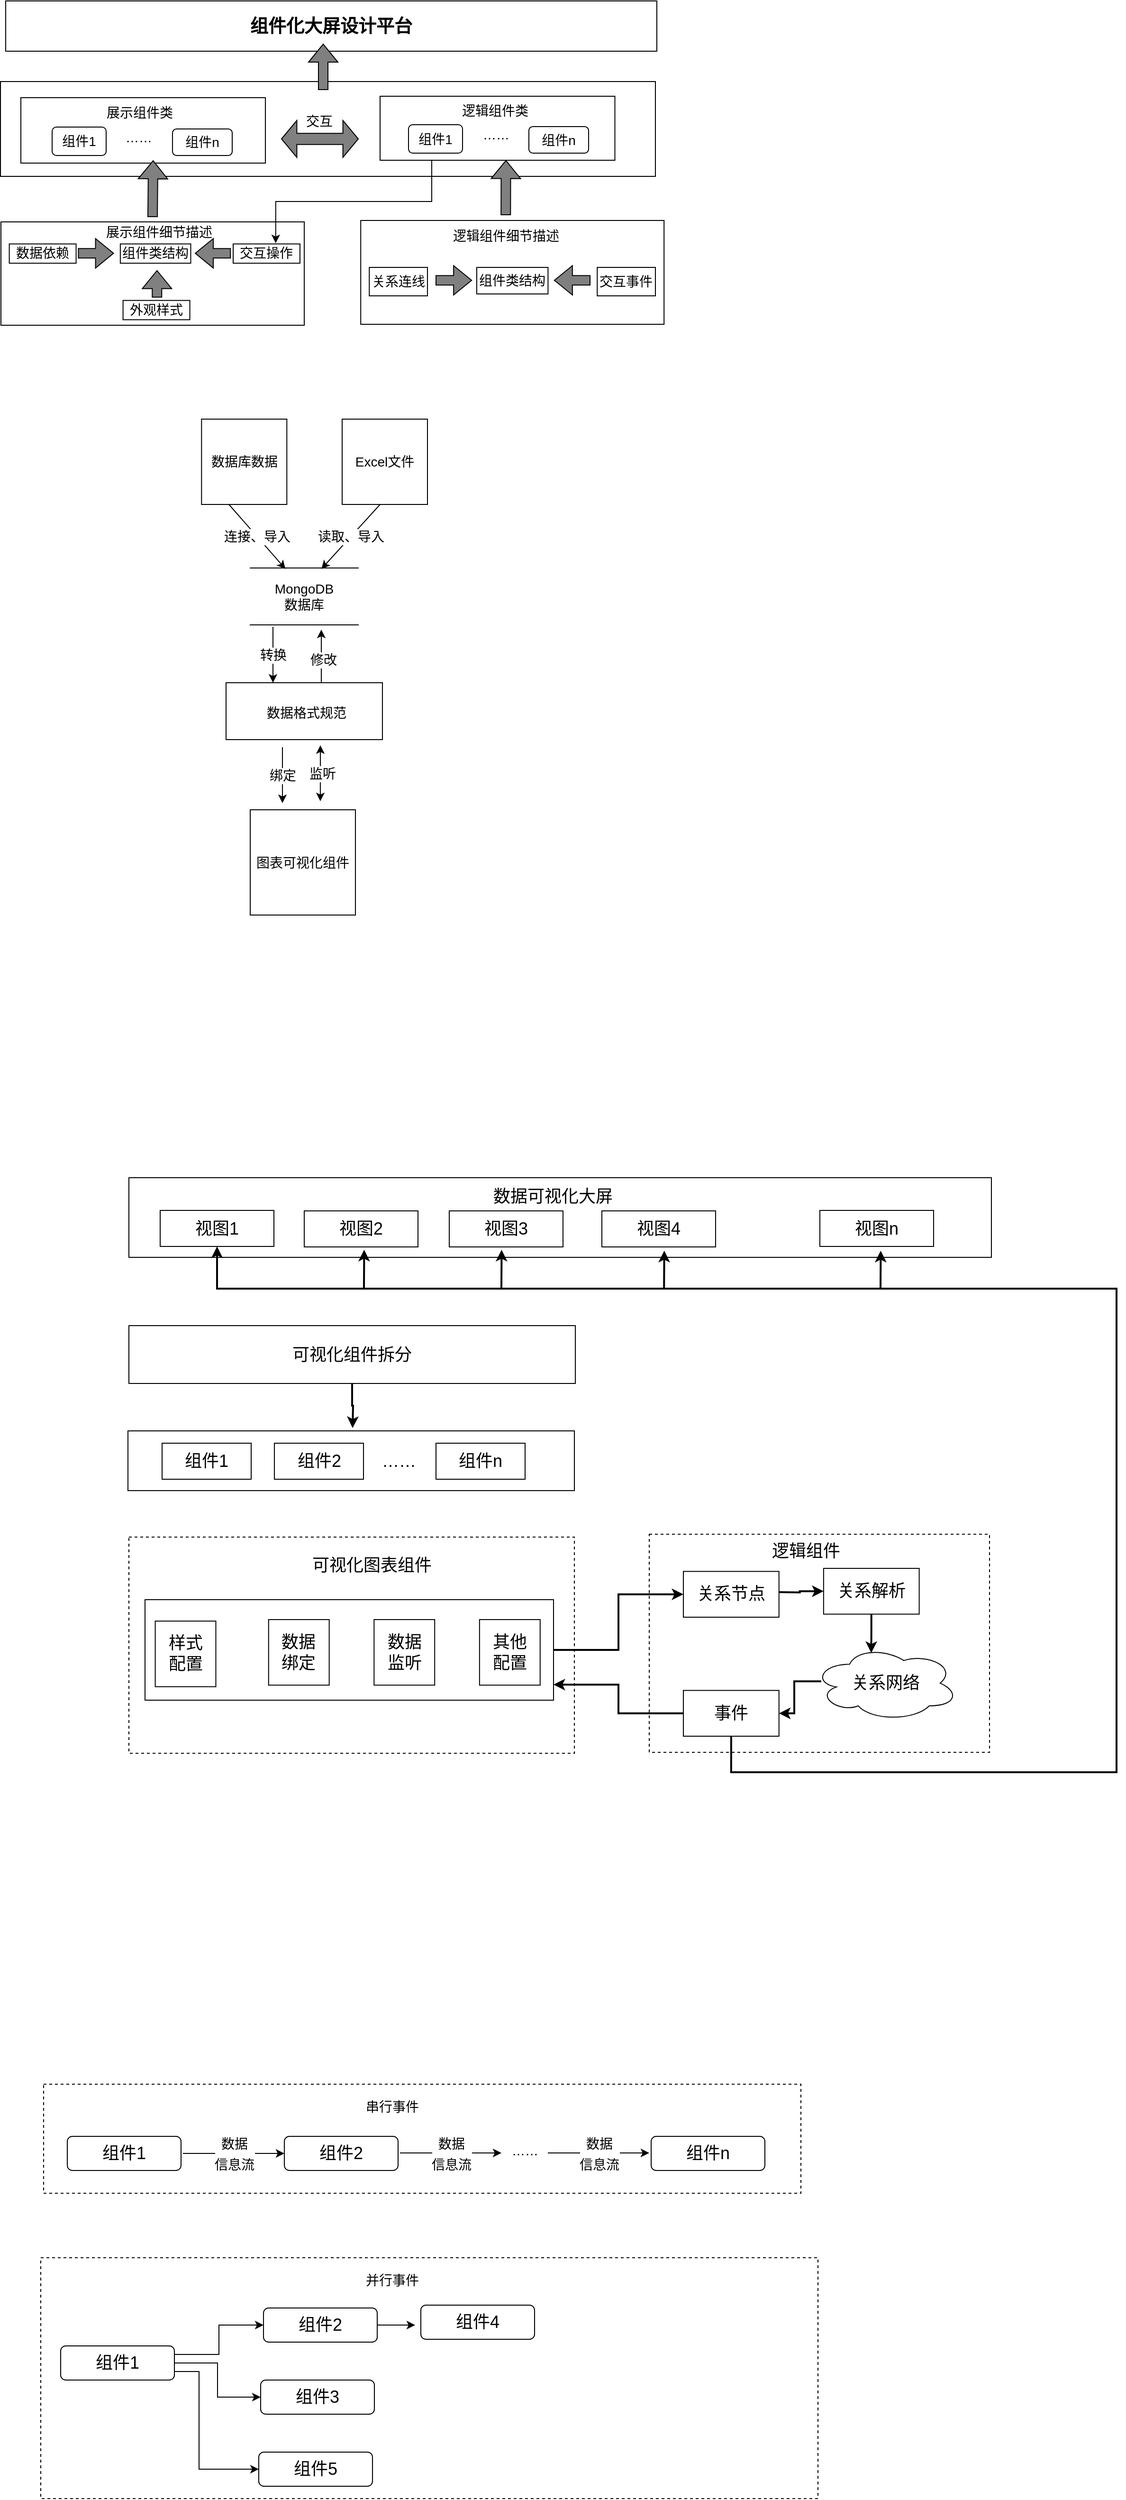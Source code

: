 <mxfile version="20.5.1" type="github">
  <diagram id="582y9QvesD82Uv6ePpaU" name="第 1 页">
    <mxGraphModel dx="1455" dy="945" grid="0" gridSize="10" guides="1" tooltips="1" connect="1" arrows="1" fold="1" page="0" pageScale="1" pageWidth="827" pageHeight="1169" math="0" shadow="0">
      <root>
        <mxCell id="0" />
        <mxCell id="1" parent="0" />
        <mxCell id="-D918swgOjqRrHATFK2N-1" value="&lt;h4&gt;&lt;font style=&quot;font-size: 19px;&quot;&gt;组件化大屏设计平台&lt;/font&gt;&lt;/h4&gt;" style="rounded=0;whiteSpace=wrap;html=1;" parent="1" vertex="1">
          <mxGeometry x="65" y="52" width="687" height="53" as="geometry" />
        </mxCell>
        <mxCell id="-D918swgOjqRrHATFK2N-28" value="" style="rounded=0;whiteSpace=wrap;html=1;fontFamily=Helvetica;fontSize=14;" parent="1" vertex="1">
          <mxGeometry x="59.5" y="137" width="691" height="100" as="geometry" />
        </mxCell>
        <mxCell id="-D918swgOjqRrHATFK2N-29" value="" style="rounded=0;whiteSpace=wrap;html=1;fontFamily=Helvetica;fontSize=14;" parent="1" vertex="1">
          <mxGeometry x="81" y="154" width="258" height="69" as="geometry" />
        </mxCell>
        <mxCell id="-D918swgOjqRrHATFK2N-33" value="组件1" style="rounded=1;whiteSpace=wrap;html=1;fontFamily=Helvetica;fontSize=14;" parent="1" vertex="1">
          <mxGeometry x="114" y="185" width="57" height="30" as="geometry" />
        </mxCell>
        <mxCell id="-D918swgOjqRrHATFK2N-34" value="组件n" style="rounded=1;whiteSpace=wrap;html=1;fontFamily=Helvetica;fontSize=14;" parent="1" vertex="1">
          <mxGeometry x="241" y="187" width="63" height="28" as="geometry" />
        </mxCell>
        <mxCell id="-D918swgOjqRrHATFK2N-35" value="……" style="text;html=1;strokeColor=none;fillColor=none;align=center;verticalAlign=middle;whiteSpace=wrap;rounded=0;fontFamily=Helvetica;fontSize=14;" parent="1" vertex="1">
          <mxGeometry x="171" y="179" width="69" height="33" as="geometry" />
        </mxCell>
        <mxCell id="-D918swgOjqRrHATFK2N-37" value="展示组件类" style="text;html=1;strokeColor=none;fillColor=none;align=center;verticalAlign=middle;whiteSpace=wrap;rounded=0;fontFamily=Helvetica;fontSize=14;" parent="1" vertex="1">
          <mxGeometry x="154" y="154.5" width="105" height="30.5" as="geometry" />
        </mxCell>
        <mxCell id="OK6cJxH25SSulwuUvQpc-1" value="" style="rounded=0;whiteSpace=wrap;html=1;fontFamily=Helvetica;fontSize=14;" vertex="1" parent="1">
          <mxGeometry x="460" y="152.5" width="247.75" height="67.5" as="geometry" />
        </mxCell>
        <mxCell id="OK6cJxH25SSulwuUvQpc-2" value="组件1" style="rounded=1;whiteSpace=wrap;html=1;fontFamily=Helvetica;fontSize=14;" vertex="1" parent="1">
          <mxGeometry x="490" y="182.5" width="57" height="30" as="geometry" />
        </mxCell>
        <mxCell id="OK6cJxH25SSulwuUvQpc-3" value="组件n" style="rounded=1;whiteSpace=wrap;html=1;fontFamily=Helvetica;fontSize=14;" vertex="1" parent="1">
          <mxGeometry x="617" y="184.5" width="63" height="28" as="geometry" />
        </mxCell>
        <mxCell id="OK6cJxH25SSulwuUvQpc-4" value="……" style="text;html=1;strokeColor=none;fillColor=none;align=center;verticalAlign=middle;whiteSpace=wrap;rounded=0;fontFamily=Helvetica;fontSize=14;" vertex="1" parent="1">
          <mxGeometry x="546.5" y="177.5" width="70.5" height="31.5" as="geometry" />
        </mxCell>
        <mxCell id="OK6cJxH25SSulwuUvQpc-5" value="逻辑组件类" style="text;html=1;strokeColor=none;fillColor=none;align=center;verticalAlign=middle;whiteSpace=wrap;rounded=0;fontFamily=Helvetica;fontSize=14;" vertex="1" parent="1">
          <mxGeometry x="529.25" y="152.5" width="105" height="30.5" as="geometry" />
        </mxCell>
        <mxCell id="OK6cJxH25SSulwuUvQpc-6" value="" style="shape=flexArrow;endArrow=classic;html=1;rounded=0;fillColor=#808080;" edge="1" parent="1">
          <mxGeometry width="50" height="50" relative="1" as="geometry">
            <mxPoint x="400" y="146" as="sourcePoint" />
            <mxPoint x="400" y="97" as="targetPoint" />
          </mxGeometry>
        </mxCell>
        <mxCell id="OK6cJxH25SSulwuUvQpc-25" value="" style="group" vertex="1" connectable="0" parent="1">
          <mxGeometry x="60" y="285" width="320" height="109" as="geometry" />
        </mxCell>
        <mxCell id="OK6cJxH25SSulwuUvQpc-12" value="" style="rounded=0;whiteSpace=wrap;html=1;fontSize=14;fillColor=#FFFFFF;" vertex="1" parent="OK6cJxH25SSulwuUvQpc-25">
          <mxGeometry width="320" height="109" as="geometry" />
        </mxCell>
        <mxCell id="OK6cJxH25SSulwuUvQpc-14" value="展示组件细节描述" style="text;html=1;strokeColor=none;fillColor=none;align=center;verticalAlign=middle;whiteSpace=wrap;rounded=0;fontSize=14;" vertex="1" parent="OK6cJxH25SSulwuUvQpc-25">
          <mxGeometry x="103.486" width="127.625" height="21.8" as="geometry" />
        </mxCell>
        <mxCell id="OK6cJxH25SSulwuUvQpc-15" value="组件类结构" style="rounded=0;whiteSpace=wrap;html=1;fontSize=14;fillColor=#FFFFFF;" vertex="1" parent="OK6cJxH25SSulwuUvQpc-25">
          <mxGeometry x="125.952" y="23.253" width="74.286" height="20.347" as="geometry" />
        </mxCell>
        <mxCell id="OK6cJxH25SSulwuUvQpc-16" value="数据依赖" style="rounded=0;whiteSpace=wrap;html=1;fontSize=14;fillColor=#FFFFFF;" vertex="1" parent="OK6cJxH25SSulwuUvQpc-25">
          <mxGeometry x="8.81" y="23.253" width="70.476" height="20.347" as="geometry" />
        </mxCell>
        <mxCell id="OK6cJxH25SSulwuUvQpc-17" value="交互操作" style="rounded=0;whiteSpace=wrap;html=1;fontSize=14;fillColor=#FFFFFF;" vertex="1" parent="OK6cJxH25SSulwuUvQpc-25">
          <mxGeometry x="245" y="23.253" width="70.476" height="20.347" as="geometry" />
        </mxCell>
        <mxCell id="OK6cJxH25SSulwuUvQpc-18" value="" style="shape=flexArrow;endArrow=classic;html=1;rounded=0;fontSize=14;fillColor=#808080;" edge="1" parent="OK6cJxH25SSulwuUvQpc-25">
          <mxGeometry width="50" height="50" relative="1" as="geometry">
            <mxPoint x="242.619" y="33.151" as="sourcePoint" />
            <mxPoint x="204.524" y="33.151" as="targetPoint" />
          </mxGeometry>
        </mxCell>
        <mxCell id="OK6cJxH25SSulwuUvQpc-19" value="" style="shape=flexArrow;endArrow=classic;html=1;rounded=0;fontSize=14;fillColor=#808080;" edge="1" parent="OK6cJxH25SSulwuUvQpc-25">
          <mxGeometry width="50" height="50" relative="1" as="geometry">
            <mxPoint x="81.19" y="33.151" as="sourcePoint" />
            <mxPoint x="119.286" y="33.151" as="targetPoint" />
          </mxGeometry>
        </mxCell>
        <mxCell id="OK6cJxH25SSulwuUvQpc-23" value="外观样式" style="rounded=0;whiteSpace=wrap;html=1;fontSize=14;fillColor=#FFFFFF;" vertex="1" parent="OK6cJxH25SSulwuUvQpc-25">
          <mxGeometry x="128.81" y="82.84" width="70.476" height="20.347" as="geometry" />
        </mxCell>
        <mxCell id="OK6cJxH25SSulwuUvQpc-24" value="" style="shape=flexArrow;endArrow=classic;html=1;rounded=0;fontSize=14;fillColor=#808080;" edge="1" parent="OK6cJxH25SSulwuUvQpc-25">
          <mxGeometry width="50" height="50" relative="1" as="geometry">
            <mxPoint x="164.638" y="79.933" as="sourcePoint" />
            <mxPoint x="164.638" y="50.867" as="targetPoint" />
          </mxGeometry>
        </mxCell>
        <mxCell id="OK6cJxH25SSulwuUvQpc-26" value="" style="rounded=0;whiteSpace=wrap;html=1;fontSize=14;fillColor=#FFFFFF;" vertex="1" parent="1">
          <mxGeometry x="439.6" y="283.5" width="320" height="109.5" as="geometry" />
        </mxCell>
        <mxCell id="OK6cJxH25SSulwuUvQpc-27" value="逻辑组件细节描述" style="text;html=1;strokeColor=none;fillColor=none;align=center;verticalAlign=middle;whiteSpace=wrap;rounded=0;fontSize=14;" vertex="1" parent="1">
          <mxGeometry x="533" y="285" width="120" height="29" as="geometry" />
        </mxCell>
        <mxCell id="OK6cJxH25SSulwuUvQpc-29" value="组件类结构" style="rounded=0;whiteSpace=wrap;html=1;fontSize=14;fillColor=#FFFFFF;" vertex="1" parent="1">
          <mxGeometry x="561.997" y="333" width="75.214" height="28" as="geometry" />
        </mxCell>
        <mxCell id="OK6cJxH25SSulwuUvQpc-28" value="" style="shape=flexArrow;endArrow=classic;html=1;rounded=0;fontSize=14;fillColor=#808080;entryX=0.541;entryY=0.957;entryDx=0;entryDy=0;entryPerimeter=0;" edge="1" parent="1" target="-D918swgOjqRrHATFK2N-29">
          <mxGeometry width="50" height="50" relative="1" as="geometry">
            <mxPoint x="220" y="280" as="sourcePoint" />
            <mxPoint x="220" y="240" as="targetPoint" />
          </mxGeometry>
        </mxCell>
        <mxCell id="OK6cJxH25SSulwuUvQpc-30" value="关系连线" style="rounded=0;whiteSpace=wrap;html=1;fontSize=14;fillColor=#FFFFFF;" vertex="1" parent="1">
          <mxGeometry x="448.64" y="333" width="61.36" height="30" as="geometry" />
        </mxCell>
        <mxCell id="OK6cJxH25SSulwuUvQpc-32" value="" style="shape=flexArrow;endArrow=classic;html=1;rounded=0;fontSize=14;fillColor=#808080;" edge="1" parent="1">
          <mxGeometry width="50" height="50" relative="1" as="geometry">
            <mxPoint x="518.495" y="346.62" as="sourcePoint" />
            <mxPoint x="557.067" y="346.62" as="targetPoint" />
          </mxGeometry>
        </mxCell>
        <mxCell id="OK6cJxH25SSulwuUvQpc-33" value="" style="group" vertex="1" connectable="0" parent="1">
          <mxGeometry x="356" y="164" width="81" height="53" as="geometry" />
        </mxCell>
        <mxCell id="OK6cJxH25SSulwuUvQpc-7" value="" style="shape=doubleArrow;whiteSpace=wrap;html=1;fillColor=#808080;" vertex="1" parent="OK6cJxH25SSulwuUvQpc-33">
          <mxGeometry y="14" width="81" height="39" as="geometry" />
        </mxCell>
        <mxCell id="OK6cJxH25SSulwuUvQpc-8" value="&lt;font style=&quot;font-size: 14px;&quot;&gt;交互&lt;/font&gt;" style="text;html=1;strokeColor=none;fillColor=none;align=center;verticalAlign=middle;whiteSpace=wrap;rounded=0;" vertex="1" parent="OK6cJxH25SSulwuUvQpc-33">
          <mxGeometry x="10" width="60" height="30" as="geometry" />
        </mxCell>
        <mxCell id="OK6cJxH25SSulwuUvQpc-34" value="" style="shape=flexArrow;endArrow=classic;html=1;rounded=0;fontSize=14;fillColor=#808080;entryX=0.536;entryY=0.997;entryDx=0;entryDy=0;entryPerimeter=0;" edge="1" parent="1" target="OK6cJxH25SSulwuUvQpc-1">
          <mxGeometry width="50" height="50" relative="1" as="geometry">
            <mxPoint x="592.62" y="278.0" as="sourcePoint" />
            <mxPoint x="592.62" y="238.0" as="targetPoint" />
          </mxGeometry>
        </mxCell>
        <mxCell id="OK6cJxH25SSulwuUvQpc-35" value="交互事件" style="rounded=0;whiteSpace=wrap;html=1;fontSize=14;fillColor=#FFFFFF;" vertex="1" parent="1">
          <mxGeometry x="689.14" y="333" width="61.36" height="30" as="geometry" />
        </mxCell>
        <mxCell id="OK6cJxH25SSulwuUvQpc-37" value="" style="shape=flexArrow;endArrow=classic;html=1;rounded=0;fontSize=14;fillColor=#808080;" edge="1" parent="1">
          <mxGeometry width="50" height="50" relative="1" as="geometry">
            <mxPoint x="682.002" y="346.62" as="sourcePoint" />
            <mxPoint x="643.43" y="346.62" as="targetPoint" />
          </mxGeometry>
        </mxCell>
        <mxCell id="OK6cJxH25SSulwuUvQpc-41" value="" style="edgeStyle=elbowEdgeStyle;elbow=vertical;endArrow=classic;html=1;rounded=0;fontSize=14;fillColor=#808080;exitX=0.22;exitY=0.985;exitDx=0;exitDy=0;exitPerimeter=0;entryX=0.637;entryY=-0.039;entryDx=0;entryDy=0;entryPerimeter=0;" edge="1" parent="1" target="OK6cJxH25SSulwuUvQpc-17">
          <mxGeometry width="50" height="50" relative="1" as="geometry">
            <mxPoint x="514.505" y="219.988" as="sourcePoint" />
            <mxPoint x="350" y="301" as="targetPoint" />
          </mxGeometry>
        </mxCell>
        <mxCell id="OK6cJxH25SSulwuUvQpc-43" value="Excel文件" style="whiteSpace=wrap;html=1;aspect=fixed;fontSize=14;fillColor=#FFFFFF;" vertex="1" parent="1">
          <mxGeometry x="420" y="493" width="90" height="90" as="geometry" />
        </mxCell>
        <mxCell id="OK6cJxH25SSulwuUvQpc-44" value="数据库数据" style="whiteSpace=wrap;html=1;aspect=fixed;fontSize=14;fillColor=#FFFFFF;" vertex="1" parent="1">
          <mxGeometry x="271.64" y="493" width="90" height="90" as="geometry" />
        </mxCell>
        <mxCell id="OK6cJxH25SSulwuUvQpc-45" value="" style="endArrow=classic;html=1;rounded=0;fontSize=14;fillColor=#808080;entryX=0.016;entryY=0.341;entryDx=0;entryDy=0;entryPerimeter=0;" edge="1" parent="1" target="OK6cJxH25SSulwuUvQpc-51">
          <mxGeometry relative="1" as="geometry">
            <mxPoint x="460" y="583" as="sourcePoint" />
            <mxPoint x="581" y="649" as="targetPoint" />
          </mxGeometry>
        </mxCell>
        <mxCell id="OK6cJxH25SSulwuUvQpc-46" value="读取、导入" style="edgeLabel;resizable=0;html=1;align=center;verticalAlign=middle;fontSize=14;fillColor=#FFFFFF;" connectable="0" vertex="1" parent="OK6cJxH25SSulwuUvQpc-45">
          <mxGeometry relative="1" as="geometry" />
        </mxCell>
        <mxCell id="OK6cJxH25SSulwuUvQpc-51" value="" style="shape=partialRectangle;whiteSpace=wrap;html=1;top=0;bottom=0;fillColor=none;fontSize=14;rotation=90;" vertex="1" parent="1">
          <mxGeometry x="350" y="623" width="60" height="114" as="geometry" />
        </mxCell>
        <mxCell id="OK6cJxH25SSulwuUvQpc-49" value="" style="endArrow=classic;html=1;rounded=0;fontSize=14;fillColor=#808080;entryX=0.016;entryY=0.674;entryDx=0;entryDy=0;entryPerimeter=0;" edge="1" parent="1" target="OK6cJxH25SSulwuUvQpc-51">
          <mxGeometry relative="1" as="geometry">
            <mxPoint x="300.5" y="583" as="sourcePoint" />
            <mxPoint x="409.5" y="649" as="targetPoint" />
          </mxGeometry>
        </mxCell>
        <mxCell id="OK6cJxH25SSulwuUvQpc-50" value="连接、导入" style="edgeLabel;resizable=0;html=1;align=center;verticalAlign=middle;fontSize=14;fillColor=#FFFFFF;" connectable="0" vertex="1" parent="OK6cJxH25SSulwuUvQpc-49">
          <mxGeometry relative="1" as="geometry" />
        </mxCell>
        <mxCell id="OK6cJxH25SSulwuUvQpc-48" value="MongoDB数据库" style="text;html=1;strokeColor=none;fillColor=none;align=center;verticalAlign=middle;whiteSpace=wrap;rounded=0;fontSize=14;" vertex="1" parent="1">
          <mxGeometry x="348" y="664.5" width="64" height="31" as="geometry" />
        </mxCell>
        <mxCell id="OK6cJxH25SSulwuUvQpc-55" value="" style="verticalLabelPosition=bottom;verticalAlign=top;html=1;shape=mxgraph.basic.rect;fillColor2=none;strokeWidth=1;size=20;indent=5;fontSize=14;fillColor=#FFFFFF;" vertex="1" parent="1">
          <mxGeometry x="297.5" y="771" width="165" height="60" as="geometry" />
        </mxCell>
        <mxCell id="OK6cJxH25SSulwuUvQpc-56" value="数据格式规范" style="text;html=1;strokeColor=none;fillColor=none;align=center;verticalAlign=middle;whiteSpace=wrap;rounded=0;fontSize=14;" vertex="1" parent="1">
          <mxGeometry x="333" y="788" width="99" height="30" as="geometry" />
        </mxCell>
        <mxCell id="OK6cJxH25SSulwuUvQpc-57" value="" style="endArrow=classic;html=1;rounded=0;fontSize=14;fillColor=#808080;" edge="1" parent="1">
          <mxGeometry relative="1" as="geometry">
            <mxPoint x="347" y="712" as="sourcePoint" />
            <mxPoint x="347" y="771" as="targetPoint" />
          </mxGeometry>
        </mxCell>
        <mxCell id="OK6cJxH25SSulwuUvQpc-58" value="转换" style="edgeLabel;resizable=0;html=1;align=center;verticalAlign=middle;fontSize=14;fillColor=#FFFFFF;" connectable="0" vertex="1" parent="OK6cJxH25SSulwuUvQpc-57">
          <mxGeometry relative="1" as="geometry" />
        </mxCell>
        <mxCell id="OK6cJxH25SSulwuUvQpc-59" value="" style="endArrow=classic;html=1;rounded=0;fontSize=14;fillColor=#808080;" edge="1" parent="1">
          <mxGeometry relative="1" as="geometry">
            <mxPoint x="398" y="771" as="sourcePoint" />
            <mxPoint x="398" y="715" as="targetPoint" />
          </mxGeometry>
        </mxCell>
        <mxCell id="OK6cJxH25SSulwuUvQpc-60" value="修改" style="edgeLabel;resizable=0;html=1;align=center;verticalAlign=middle;fontSize=14;fillColor=#FFFFFF;" connectable="0" vertex="1" parent="OK6cJxH25SSulwuUvQpc-59">
          <mxGeometry relative="1" as="geometry">
            <mxPoint x="2" y="4" as="offset" />
          </mxGeometry>
        </mxCell>
        <mxCell id="OK6cJxH25SSulwuUvQpc-62" value="" style="endArrow=classic;html=1;rounded=0;fontSize=14;fillColor=#808080;" edge="1" parent="1">
          <mxGeometry relative="1" as="geometry">
            <mxPoint x="357" y="839" as="sourcePoint" />
            <mxPoint x="357" y="898" as="targetPoint" />
          </mxGeometry>
        </mxCell>
        <mxCell id="OK6cJxH25SSulwuUvQpc-63" value="绑定" style="edgeLabel;resizable=0;html=1;align=center;verticalAlign=middle;fontSize=14;fillColor=#FFFFFF;" connectable="0" vertex="1" parent="OK6cJxH25SSulwuUvQpc-62">
          <mxGeometry relative="1" as="geometry" />
        </mxCell>
        <mxCell id="OK6cJxH25SSulwuUvQpc-66" value="" style="endArrow=classic;startArrow=classic;html=1;rounded=0;fontSize=14;fillColor=#808080;" edge="1" parent="1">
          <mxGeometry width="50" height="50" relative="1" as="geometry">
            <mxPoint x="396.97" y="896" as="sourcePoint" />
            <mxPoint x="397" y="837" as="targetPoint" />
          </mxGeometry>
        </mxCell>
        <mxCell id="OK6cJxH25SSulwuUvQpc-68" value="监听" style="edgeLabel;html=1;align=center;verticalAlign=middle;resizable=0;points=[];fontSize=14;" vertex="1" connectable="0" parent="OK6cJxH25SSulwuUvQpc-66">
          <mxGeometry x="0.21" y="-3" relative="1" as="geometry">
            <mxPoint x="-1" y="6" as="offset" />
          </mxGeometry>
        </mxCell>
        <mxCell id="OK6cJxH25SSulwuUvQpc-69" value="图表可视化组件" style="whiteSpace=wrap;html=1;aspect=fixed;fontSize=14;fillColor=#FFFFFF;" vertex="1" parent="1">
          <mxGeometry x="323" y="905" width="111" height="111" as="geometry" />
        </mxCell>
        <mxCell id="OK6cJxH25SSulwuUvQpc-144" value="" style="rounded=0;whiteSpace=wrap;html=1;fontSize=18;fillColor=none;dashed=1;" vertex="1" parent="1">
          <mxGeometry x="744" y="1669" width="359" height="230" as="geometry" />
        </mxCell>
        <mxCell id="OK6cJxH25SSulwuUvQpc-146" value="" style="rounded=0;whiteSpace=wrap;html=1;" vertex="1" parent="1">
          <mxGeometry x="195" y="1293" width="910" height="84" as="geometry" />
        </mxCell>
        <mxCell id="OK6cJxH25SSulwuUvQpc-147" value="&lt;font style=&quot;font-size: 18px;&quot;&gt;数据可视化大屏&lt;/font&gt;" style="text;html=1;strokeColor=none;fillColor=none;align=center;verticalAlign=middle;whiteSpace=wrap;rounded=0;" vertex="1" parent="1">
          <mxGeometry x="520" y="1298" width="245" height="30" as="geometry" />
        </mxCell>
        <mxCell id="OK6cJxH25SSulwuUvQpc-148" style="edgeStyle=orthogonalEdgeStyle;rounded=0;orthogonalLoop=1;jettySize=auto;html=1;entryX=0;entryY=0.5;entryDx=0;entryDy=0;fontSize=18;strokeWidth=2;" edge="1" parent="1" source="OK6cJxH25SSulwuUvQpc-149" target="OK6cJxH25SSulwuUvQpc-160">
          <mxGeometry relative="1" as="geometry">
            <mxPoint x="826" y="1751" as="targetPoint" />
          </mxGeometry>
        </mxCell>
        <mxCell id="OK6cJxH25SSulwuUvQpc-167" style="edgeStyle=orthogonalEdgeStyle;rounded=0;orthogonalLoop=1;jettySize=auto;html=1;exitX=0;exitY=0.5;exitDx=0;exitDy=0;entryX=1;entryY=0.845;entryDx=0;entryDy=0;entryPerimeter=0;fontSize=18;strokeWidth=2;" edge="1" parent="1" source="OK6cJxH25SSulwuUvQpc-168" target="OK6cJxH25SSulwuUvQpc-149">
          <mxGeometry relative="1" as="geometry" />
        </mxCell>
        <mxCell id="OK6cJxH25SSulwuUvQpc-170" value="逻辑组件" style="text;html=1;strokeColor=none;fillColor=none;align=center;verticalAlign=middle;whiteSpace=wrap;rounded=0;dashed=1;fontSize=18;" vertex="1" parent="1">
          <mxGeometry x="859" y="1672" width="101" height="29" as="geometry" />
        </mxCell>
        <mxCell id="OK6cJxH25SSulwuUvQpc-172" value="&lt;font style=&quot;font-size: 18px;&quot;&gt;视图1&lt;/font&gt;" style="rounded=0;whiteSpace=wrap;html=1;" vertex="1" parent="1">
          <mxGeometry x="228" y="1327.5" width="120" height="38" as="geometry" />
        </mxCell>
        <mxCell id="OK6cJxH25SSulwuUvQpc-238" value="" style="edgeStyle=orthogonalEdgeStyle;rounded=0;orthogonalLoop=1;jettySize=auto;html=1;fontSize=18;fillColor=#808080;strokeWidth=2;" edge="1" parent="1" source="OK6cJxH25SSulwuUvQpc-185">
          <mxGeometry relative="1" as="geometry">
            <mxPoint x="431" y="1557" as="targetPoint" />
          </mxGeometry>
        </mxCell>
        <mxCell id="OK6cJxH25SSulwuUvQpc-185" value="可视化组件拆分" style="rounded=0;whiteSpace=wrap;html=1;fontSize=18;" vertex="1" parent="1">
          <mxGeometry x="195" y="1449" width="471" height="61" as="geometry" />
        </mxCell>
        <mxCell id="OK6cJxH25SSulwuUvQpc-187" style="edgeStyle=orthogonalEdgeStyle;rounded=0;orthogonalLoop=1;jettySize=auto;html=1;exitX=0.5;exitY=1;exitDx=0;exitDy=0;fontSize=18;" edge="1" parent="1">
          <mxGeometry relative="1" as="geometry">
            <mxPoint x="492.5" y="1488" as="sourcePoint" />
            <mxPoint x="492.5" y="1488" as="targetPoint" />
          </mxGeometry>
        </mxCell>
        <mxCell id="OK6cJxH25SSulwuUvQpc-188" value="" style="rounded=0;whiteSpace=wrap;html=1;fontSize=18;fillColor=none;dashed=1;" vertex="1" parent="1">
          <mxGeometry x="195" y="1672" width="470" height="228" as="geometry" />
        </mxCell>
        <mxCell id="OK6cJxH25SSulwuUvQpc-191" value="可视化图表组件" style="text;html=1;strokeColor=none;fillColor=none;align=center;verticalAlign=middle;whiteSpace=wrap;rounded=0;dashed=1;fontSize=18;" vertex="1" parent="1">
          <mxGeometry x="369" y="1687" width="165" height="30" as="geometry" />
        </mxCell>
        <mxCell id="OK6cJxH25SSulwuUvQpc-192" value="&lt;font style=&quot;font-size: 18px;&quot;&gt;组件1&lt;/font&gt;" style="rounded=1;whiteSpace=wrap;html=1;" vertex="1" parent="1">
          <mxGeometry x="130" y="2304" width="120" height="36" as="geometry" />
        </mxCell>
        <mxCell id="OK6cJxH25SSulwuUvQpc-193" value="&lt;font style=&quot;font-size: 18px;&quot;&gt;组件2&lt;/font&gt;" style="rounded=1;whiteSpace=wrap;html=1;" vertex="1" parent="1">
          <mxGeometry x="359" y="2304" width="120" height="36" as="geometry" />
        </mxCell>
        <mxCell id="OK6cJxH25SSulwuUvQpc-194" value="&lt;font style=&quot;font-size: 18px;&quot;&gt;组件n&lt;/font&gt;" style="rounded=1;whiteSpace=wrap;html=1;" vertex="1" parent="1">
          <mxGeometry x="746" y="2304" width="120" height="36" as="geometry" />
        </mxCell>
        <mxCell id="OK6cJxH25SSulwuUvQpc-195" value="" style="endArrow=classic;html=1;rounded=0;fontSize=18;entryX=0;entryY=0.5;entryDx=0;entryDy=0;" edge="1" parent="1" target="OK6cJxH25SSulwuUvQpc-193">
          <mxGeometry relative="1" as="geometry">
            <mxPoint x="252" y="2322" as="sourcePoint" />
            <mxPoint x="352" y="2322" as="targetPoint" />
          </mxGeometry>
        </mxCell>
        <mxCell id="OK6cJxH25SSulwuUvQpc-196" value="&lt;font style=&quot;font-size: 14px;&quot;&gt;数据&lt;br&gt;信息流&lt;/font&gt;" style="edgeLabel;resizable=0;html=1;align=center;verticalAlign=middle;fontSize=18;" connectable="0" vertex="1" parent="OK6cJxH25SSulwuUvQpc-195">
          <mxGeometry relative="1" as="geometry" />
        </mxCell>
        <mxCell id="OK6cJxH25SSulwuUvQpc-197" value="" style="endArrow=classic;html=1;rounded=0;fontSize=18;entryX=0;entryY=0.5;entryDx=0;entryDy=0;" edge="1" parent="1">
          <mxGeometry relative="1" as="geometry">
            <mxPoint x="481" y="2321.5" as="sourcePoint" />
            <mxPoint x="588" y="2321.5" as="targetPoint" />
          </mxGeometry>
        </mxCell>
        <mxCell id="OK6cJxH25SSulwuUvQpc-198" value="&lt;font style=&quot;font-size: 14px;&quot;&gt;数据&lt;br&gt;信息流&lt;/font&gt;" style="edgeLabel;resizable=0;html=1;align=center;verticalAlign=middle;fontSize=18;" connectable="0" vertex="1" parent="OK6cJxH25SSulwuUvQpc-197">
          <mxGeometry relative="1" as="geometry" />
        </mxCell>
        <mxCell id="OK6cJxH25SSulwuUvQpc-199" value="" style="endArrow=classic;html=1;rounded=0;fontSize=18;entryX=0;entryY=0.5;entryDx=0;entryDy=0;" edge="1" parent="1">
          <mxGeometry relative="1" as="geometry">
            <mxPoint x="637" y="2321.5" as="sourcePoint" />
            <mxPoint x="744" y="2321.5" as="targetPoint" />
          </mxGeometry>
        </mxCell>
        <mxCell id="OK6cJxH25SSulwuUvQpc-200" value="&lt;font style=&quot;font-size: 14px;&quot;&gt;数据&lt;br&gt;信息流&lt;/font&gt;" style="edgeLabel;resizable=0;html=1;align=center;verticalAlign=middle;fontSize=18;" connectable="0" vertex="1" parent="OK6cJxH25SSulwuUvQpc-199">
          <mxGeometry relative="1" as="geometry" />
        </mxCell>
        <mxCell id="OK6cJxH25SSulwuUvQpc-201" value="……" style="text;html=1;strokeColor=none;fillColor=none;align=center;verticalAlign=middle;whiteSpace=wrap;rounded=0;fontSize=14;" vertex="1" parent="1">
          <mxGeometry x="583" y="2304" width="60" height="30" as="geometry" />
        </mxCell>
        <mxCell id="OK6cJxH25SSulwuUvQpc-202" value="&lt;font style=&quot;font-size: 18px;&quot;&gt;组件1&lt;/font&gt;" style="rounded=1;whiteSpace=wrap;html=1;" vertex="1" parent="1">
          <mxGeometry x="123" y="2525" width="120" height="36" as="geometry" />
        </mxCell>
        <mxCell id="OK6cJxH25SSulwuUvQpc-203" value="" style="rounded=0;whiteSpace=wrap;html=1;fontSize=14;dashed=1;fillColor=none;" vertex="1" parent="1">
          <mxGeometry x="105" y="2249" width="799" height="115" as="geometry" />
        </mxCell>
        <mxCell id="OK6cJxH25SSulwuUvQpc-204" value="串行事件" style="text;html=1;strokeColor=none;fillColor=none;align=center;verticalAlign=middle;whiteSpace=wrap;rounded=0;dashed=1;fontSize=14;" vertex="1" parent="1">
          <mxGeometry x="443" y="2258" width="60" height="30" as="geometry" />
        </mxCell>
        <mxCell id="OK6cJxH25SSulwuUvQpc-205" value="&lt;font style=&quot;font-size: 18px;&quot;&gt;组件3&lt;/font&gt;" style="rounded=1;whiteSpace=wrap;html=1;" vertex="1" parent="1">
          <mxGeometry x="334" y="2561" width="120" height="36" as="geometry" />
        </mxCell>
        <mxCell id="OK6cJxH25SSulwuUvQpc-206" style="edgeStyle=orthogonalEdgeStyle;rounded=0;orthogonalLoop=1;jettySize=auto;html=1;exitX=1;exitY=0.5;exitDx=0;exitDy=0;entryX=0;entryY=0.5;entryDx=0;entryDy=0;fontSize=14;" edge="1" parent="1" source="OK6cJxH25SSulwuUvQpc-202" target="OK6cJxH25SSulwuUvQpc-205">
          <mxGeometry relative="1" as="geometry" />
        </mxCell>
        <mxCell id="OK6cJxH25SSulwuUvQpc-207" style="edgeStyle=orthogonalEdgeStyle;rounded=0;orthogonalLoop=1;jettySize=auto;html=1;exitX=1;exitY=0.5;exitDx=0;exitDy=0;fontSize=14;" edge="1" parent="1" source="OK6cJxH25SSulwuUvQpc-208">
          <mxGeometry relative="1" as="geometry">
            <mxPoint x="497" y="2503" as="targetPoint" />
          </mxGeometry>
        </mxCell>
        <mxCell id="OK6cJxH25SSulwuUvQpc-208" value="&lt;font style=&quot;font-size: 18px; font-weight: normal;&quot;&gt;组件2&lt;/font&gt;" style="rounded=1;whiteSpace=wrap;html=1;fontStyle=1" vertex="1" parent="1">
          <mxGeometry x="337" y="2485" width="120" height="36" as="geometry" />
        </mxCell>
        <mxCell id="OK6cJxH25SSulwuUvQpc-209" style="edgeStyle=orthogonalEdgeStyle;rounded=0;orthogonalLoop=1;jettySize=auto;html=1;exitX=1;exitY=0.25;exitDx=0;exitDy=0;entryX=0;entryY=0.5;entryDx=0;entryDy=0;fontSize=14;" edge="1" parent="1" source="OK6cJxH25SSulwuUvQpc-202" target="OK6cJxH25SSulwuUvQpc-208">
          <mxGeometry relative="1" as="geometry" />
        </mxCell>
        <mxCell id="OK6cJxH25SSulwuUvQpc-210" value="&lt;font style=&quot;font-size: 18px; font-weight: normal;&quot;&gt;组件4&lt;/font&gt;" style="rounded=1;whiteSpace=wrap;html=1;fontStyle=1" vertex="1" parent="1">
          <mxGeometry x="503" y="2482" width="120" height="36" as="geometry" />
        </mxCell>
        <mxCell id="OK6cJxH25SSulwuUvQpc-211" value="&lt;font style=&quot;font-size: 18px; font-weight: normal;&quot;&gt;组件5&lt;/font&gt;" style="rounded=1;whiteSpace=wrap;html=1;fontStyle=1" vertex="1" parent="1">
          <mxGeometry x="332" y="2637" width="120" height="36" as="geometry" />
        </mxCell>
        <mxCell id="OK6cJxH25SSulwuUvQpc-212" style="edgeStyle=orthogonalEdgeStyle;rounded=0;orthogonalLoop=1;jettySize=auto;html=1;exitX=1;exitY=0.75;exitDx=0;exitDy=0;entryX=0;entryY=0.5;entryDx=0;entryDy=0;fontSize=14;" edge="1" parent="1" source="OK6cJxH25SSulwuUvQpc-202" target="OK6cJxH25SSulwuUvQpc-211">
          <mxGeometry relative="1" as="geometry">
            <Array as="points">
              <mxPoint x="269" y="2552" />
              <mxPoint x="269" y="2655" />
            </Array>
          </mxGeometry>
        </mxCell>
        <mxCell id="OK6cJxH25SSulwuUvQpc-213" value="" style="rounded=0;whiteSpace=wrap;html=1;dashed=1;fontSize=14;fillColor=none;" vertex="1" parent="1">
          <mxGeometry x="102" y="2432" width="820" height="254" as="geometry" />
        </mxCell>
        <mxCell id="OK6cJxH25SSulwuUvQpc-214" value="并行事件" style="text;html=1;strokeColor=none;fillColor=none;align=center;verticalAlign=middle;whiteSpace=wrap;rounded=0;dashed=1;fontSize=14;" vertex="1" parent="1">
          <mxGeometry x="443" y="2441" width="60" height="30" as="geometry" />
        </mxCell>
        <mxCell id="OK6cJxH25SSulwuUvQpc-221" value="" style="group" vertex="1" connectable="0" parent="1">
          <mxGeometry x="212" y="1738" width="431" height="106" as="geometry" />
        </mxCell>
        <mxCell id="OK6cJxH25SSulwuUvQpc-149" value="" style="rounded=0;whiteSpace=wrap;html=1;fontSize=18;" vertex="1" parent="OK6cJxH25SSulwuUvQpc-221">
          <mxGeometry width="431" height="106.0" as="geometry" />
        </mxCell>
        <mxCell id="OK6cJxH25SSulwuUvQpc-151" value="样式&lt;br&gt;配置" style="rounded=0;whiteSpace=wrap;html=1;fontSize=18;" vertex="1" parent="OK6cJxH25SSulwuUvQpc-221">
          <mxGeometry x="10.796" y="22.622" width="63.944" height="69.159" as="geometry" />
        </mxCell>
        <mxCell id="OK6cJxH25SSulwuUvQpc-152" value="数据&lt;br&gt;绑定" style="rounded=0;whiteSpace=wrap;html=1;fontSize=18;" vertex="1" parent="OK6cJxH25SSulwuUvQpc-221">
          <mxGeometry x="130.38" y="21.006" width="63.944" height="69.159" as="geometry" />
        </mxCell>
        <mxCell id="OK6cJxH25SSulwuUvQpc-153" value="数据&lt;br&gt;监听" style="rounded=0;whiteSpace=wrap;html=1;fontSize=18;" vertex="1" parent="OK6cJxH25SSulwuUvQpc-221">
          <mxGeometry x="241.659" y="21.006" width="63.944" height="69.159" as="geometry" />
        </mxCell>
        <mxCell id="OK6cJxH25SSulwuUvQpc-154" value="其他&lt;br&gt;配置" style="rounded=0;whiteSpace=wrap;html=1;fontSize=18;" vertex="1" parent="OK6cJxH25SSulwuUvQpc-221">
          <mxGeometry x="352.938" y="21.006" width="63.944" height="69.159" as="geometry" />
        </mxCell>
        <mxCell id="OK6cJxH25SSulwuUvQpc-150" style="edgeStyle=orthogonalEdgeStyle;rounded=0;orthogonalLoop=1;jettySize=auto;html=1;exitX=0.5;exitY=1;exitDx=0;exitDy=0;fontSize=18;" edge="1" parent="OK6cJxH25SSulwuUvQpc-221" source="OK6cJxH25SSulwuUvQpc-149" target="OK6cJxH25SSulwuUvQpc-149">
          <mxGeometry relative="1" as="geometry" />
        </mxCell>
        <mxCell id="OK6cJxH25SSulwuUvQpc-224" value="" style="group" vertex="1" connectable="0" parent="1">
          <mxGeometry x="780" y="1705" width="290" height="177" as="geometry" />
        </mxCell>
        <mxCell id="OK6cJxH25SSulwuUvQpc-159" style="edgeStyle=orthogonalEdgeStyle;rounded=0;orthogonalLoop=1;jettySize=auto;html=1;fontSize=18;entryX=0;entryY=0.5;entryDx=0;entryDy=0;strokeWidth=2;" edge="1" parent="OK6cJxH25SSulwuUvQpc-224" target="OK6cJxH25SSulwuUvQpc-163">
          <mxGeometry relative="1" as="geometry">
            <mxPoint x="140.377" y="24.941" as="targetPoint" />
            <mxPoint x="96.667" y="24.941" as="sourcePoint" />
          </mxGeometry>
        </mxCell>
        <mxCell id="OK6cJxH25SSulwuUvQpc-160" value="关系节点" style="rounded=0;whiteSpace=wrap;html=1;fontSize=18;" vertex="1" parent="OK6cJxH25SSulwuUvQpc-224">
          <mxGeometry y="3.218" width="100.87" height="48.273" as="geometry" />
        </mxCell>
        <mxCell id="OK6cJxH25SSulwuUvQpc-163" value="关系解析" style="rounded=0;whiteSpace=wrap;html=1;fontSize=18;" vertex="1" parent="OK6cJxH25SSulwuUvQpc-224">
          <mxGeometry x="147.942" width="100.87" height="48.273" as="geometry" />
        </mxCell>
        <mxCell id="OK6cJxH25SSulwuUvQpc-165" value="关系网络" style="ellipse;shape=cloud;whiteSpace=wrap;html=1;fontSize=18;" vertex="1" parent="OK6cJxH25SSulwuUvQpc-224">
          <mxGeometry x="137.014" y="81.259" width="152.986" height="79.65" as="geometry" />
        </mxCell>
        <mxCell id="OK6cJxH25SSulwuUvQpc-166" style="edgeStyle=orthogonalEdgeStyle;rounded=0;orthogonalLoop=1;jettySize=auto;html=1;entryX=0.4;entryY=0.1;entryDx=0;entryDy=0;entryPerimeter=0;fontSize=18;strokeWidth=2;" edge="1" parent="OK6cJxH25SSulwuUvQpc-224" source="OK6cJxH25SSulwuUvQpc-163" target="OK6cJxH25SSulwuUvQpc-165">
          <mxGeometry relative="1" as="geometry" />
        </mxCell>
        <mxCell id="OK6cJxH25SSulwuUvQpc-168" value="事件" style="rounded=0;whiteSpace=wrap;html=1;fontSize=18;" vertex="1" parent="OK6cJxH25SSulwuUvQpc-224">
          <mxGeometry y="128.727" width="100.87" height="48.273" as="geometry" />
        </mxCell>
        <mxCell id="OK6cJxH25SSulwuUvQpc-169" value="" style="edgeStyle=orthogonalEdgeStyle;rounded=0;orthogonalLoop=1;jettySize=auto;html=1;fontSize=18;exitX=0.055;exitY=0.475;exitDx=0;exitDy=0;exitPerimeter=0;strokeWidth=2;" edge="1" parent="OK6cJxH25SSulwuUvQpc-224" source="OK6cJxH25SSulwuUvQpc-165" target="OK6cJxH25SSulwuUvQpc-168">
          <mxGeometry relative="1" as="geometry" />
        </mxCell>
        <mxCell id="OK6cJxH25SSulwuUvQpc-235" value="" style="group" vertex="1" connectable="0" parent="1">
          <mxGeometry x="194" y="1560" width="471" height="63" as="geometry" />
        </mxCell>
        <mxCell id="OK6cJxH25SSulwuUvQpc-225" value="" style="rounded=0;whiteSpace=wrap;html=1;fontSize=18;" vertex="1" parent="OK6cJxH25SSulwuUvQpc-235">
          <mxGeometry width="471" height="63" as="geometry" />
        </mxCell>
        <mxCell id="OK6cJxH25SSulwuUvQpc-234" value="" style="group" vertex="1" connectable="0" parent="OK6cJxH25SSulwuUvQpc-235">
          <mxGeometry x="36" y="13" width="383" height="38" as="geometry" />
        </mxCell>
        <mxCell id="OK6cJxH25SSulwuUvQpc-226" value="&lt;font style=&quot;font-size: 18px;&quot;&gt;组件1&lt;/font&gt;" style="rounded=0;whiteSpace=wrap;html=1;fontSize=14;fillColor=#FFFFFF;" vertex="1" parent="OK6cJxH25SSulwuUvQpc-234">
          <mxGeometry width="94" height="38" as="geometry" />
        </mxCell>
        <mxCell id="OK6cJxH25SSulwuUvQpc-227" value="&lt;font style=&quot;font-size: 18px;&quot;&gt;组件2&lt;/font&gt;" style="rounded=0;whiteSpace=wrap;html=1;fontSize=14;fillColor=#FFFFFF;" vertex="1" parent="OK6cJxH25SSulwuUvQpc-234">
          <mxGeometry x="118.5" width="94" height="38" as="geometry" />
        </mxCell>
        <mxCell id="OK6cJxH25SSulwuUvQpc-228" value="&lt;font style=&quot;font-size: 18px;&quot;&gt;组件n&lt;/font&gt;" style="rounded=0;whiteSpace=wrap;html=1;fontSize=14;fillColor=#FFFFFF;" vertex="1" parent="OK6cJxH25SSulwuUvQpc-234">
          <mxGeometry x="289" width="94" height="38" as="geometry" />
        </mxCell>
        <mxCell id="OK6cJxH25SSulwuUvQpc-232" value="……" style="text;html=1;strokeColor=none;fillColor=none;align=center;verticalAlign=middle;whiteSpace=wrap;rounded=0;fontSize=18;" vertex="1" parent="OK6cJxH25SSulwuUvQpc-234">
          <mxGeometry x="220" y="4" width="60" height="30" as="geometry" />
        </mxCell>
        <mxCell id="OK6cJxH25SSulwuUvQpc-240" value="&lt;font style=&quot;font-size: 18px;&quot;&gt;视图2&lt;/font&gt;" style="rounded=0;whiteSpace=wrap;html=1;" vertex="1" parent="1">
          <mxGeometry x="380" y="1328" width="120" height="38" as="geometry" />
        </mxCell>
        <mxCell id="OK6cJxH25SSulwuUvQpc-241" value="&lt;font style=&quot;font-size: 18px;&quot;&gt;视图3&lt;/font&gt;" style="rounded=0;whiteSpace=wrap;html=1;" vertex="1" parent="1">
          <mxGeometry x="533" y="1328" width="120" height="38" as="geometry" />
        </mxCell>
        <mxCell id="OK6cJxH25SSulwuUvQpc-242" value="&lt;font style=&quot;font-size: 18px;&quot;&gt;视图4&lt;/font&gt;" style="rounded=0;whiteSpace=wrap;html=1;" vertex="1" parent="1">
          <mxGeometry x="694" y="1328" width="120" height="38" as="geometry" />
        </mxCell>
        <mxCell id="OK6cJxH25SSulwuUvQpc-243" value="&lt;font style=&quot;font-size: 18px;&quot;&gt;视图n&lt;/font&gt;" style="rounded=0;whiteSpace=wrap;html=1;" vertex="1" parent="1">
          <mxGeometry x="924" y="1327.5" width="120" height="38" as="geometry" />
        </mxCell>
        <mxCell id="OK6cJxH25SSulwuUvQpc-244" style="edgeStyle=orthogonalEdgeStyle;rounded=0;orthogonalLoop=1;jettySize=auto;html=1;exitX=0.5;exitY=1;exitDx=0;exitDy=0;strokeWidth=2;fontSize=18;fillColor=#808080;" edge="1" parent="1" source="OK6cJxH25SSulwuUvQpc-168" target="OK6cJxH25SSulwuUvQpc-172">
          <mxGeometry relative="1" as="geometry">
            <Array as="points">
              <mxPoint x="830" y="1920" />
              <mxPoint x="1237" y="1920" />
              <mxPoint x="1237" y="1410" />
              <mxPoint x="288" y="1410" />
            </Array>
          </mxGeometry>
        </mxCell>
        <mxCell id="OK6cJxH25SSulwuUvQpc-245" value="" style="endArrow=classic;html=1;rounded=0;strokeWidth=2;fontSize=18;fillColor=#808080;" edge="1" parent="1">
          <mxGeometry width="50" height="50" relative="1" as="geometry">
            <mxPoint x="443" y="1409" as="sourcePoint" />
            <mxPoint x="443.23" y="1369" as="targetPoint" />
          </mxGeometry>
        </mxCell>
        <mxCell id="OK6cJxH25SSulwuUvQpc-246" value="" style="endArrow=classic;html=1;rounded=0;strokeWidth=2;fontSize=18;fillColor=#808080;" edge="1" parent="1">
          <mxGeometry width="50" height="50" relative="1" as="geometry">
            <mxPoint x="588" y="1409" as="sourcePoint" />
            <mxPoint x="588.23" y="1369" as="targetPoint" />
          </mxGeometry>
        </mxCell>
        <mxCell id="OK6cJxH25SSulwuUvQpc-247" value="" style="endArrow=classic;html=1;rounded=0;strokeWidth=2;fontSize=18;fillColor=#808080;" edge="1" parent="1">
          <mxGeometry width="50" height="50" relative="1" as="geometry">
            <mxPoint x="759.6" y="1410" as="sourcePoint" />
            <mxPoint x="759.83" y="1370" as="targetPoint" />
          </mxGeometry>
        </mxCell>
        <mxCell id="OK6cJxH25SSulwuUvQpc-248" value="" style="endArrow=classic;html=1;rounded=0;strokeWidth=2;fontSize=18;fillColor=#808080;" edge="1" parent="1">
          <mxGeometry width="50" height="50" relative="1" as="geometry">
            <mxPoint x="988" y="1410" as="sourcePoint" />
            <mxPoint x="988.23" y="1370" as="targetPoint" />
          </mxGeometry>
        </mxCell>
      </root>
    </mxGraphModel>
  </diagram>
</mxfile>
